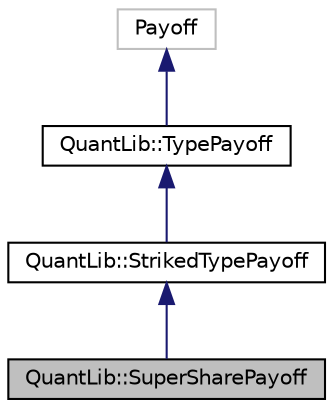 digraph "QuantLib::SuperSharePayoff"
{
  edge [fontname="Helvetica",fontsize="10",labelfontname="Helvetica",labelfontsize="10"];
  node [fontname="Helvetica",fontsize="10",shape=record];
  Node1 [label="QuantLib::SuperSharePayoff",height=0.2,width=0.4,color="black", fillcolor="grey75", style="filled", fontcolor="black"];
  Node2 -> Node1 [dir="back",color="midnightblue",fontsize="10",style="solid"];
  Node2 [label="QuantLib::StrikedTypePayoff",height=0.2,width=0.4,color="black", fillcolor="white", style="filled",URL="$class_quant_lib_1_1_striked_type_payoff.html",tooltip="Intermediate class for payoffs based on a fixed strike. "];
  Node3 -> Node2 [dir="back",color="midnightblue",fontsize="10",style="solid"];
  Node3 [label="QuantLib::TypePayoff",height=0.2,width=0.4,color="black", fillcolor="white", style="filled",URL="$class_quant_lib_1_1_type_payoff.html",tooltip="Intermediate class for put/call payoffs. "];
  Node4 -> Node3 [dir="back",color="midnightblue",fontsize="10",style="solid"];
  Node4 [label="Payoff",height=0.2,width=0.4,color="grey75", fillcolor="white", style="filled"];
}
